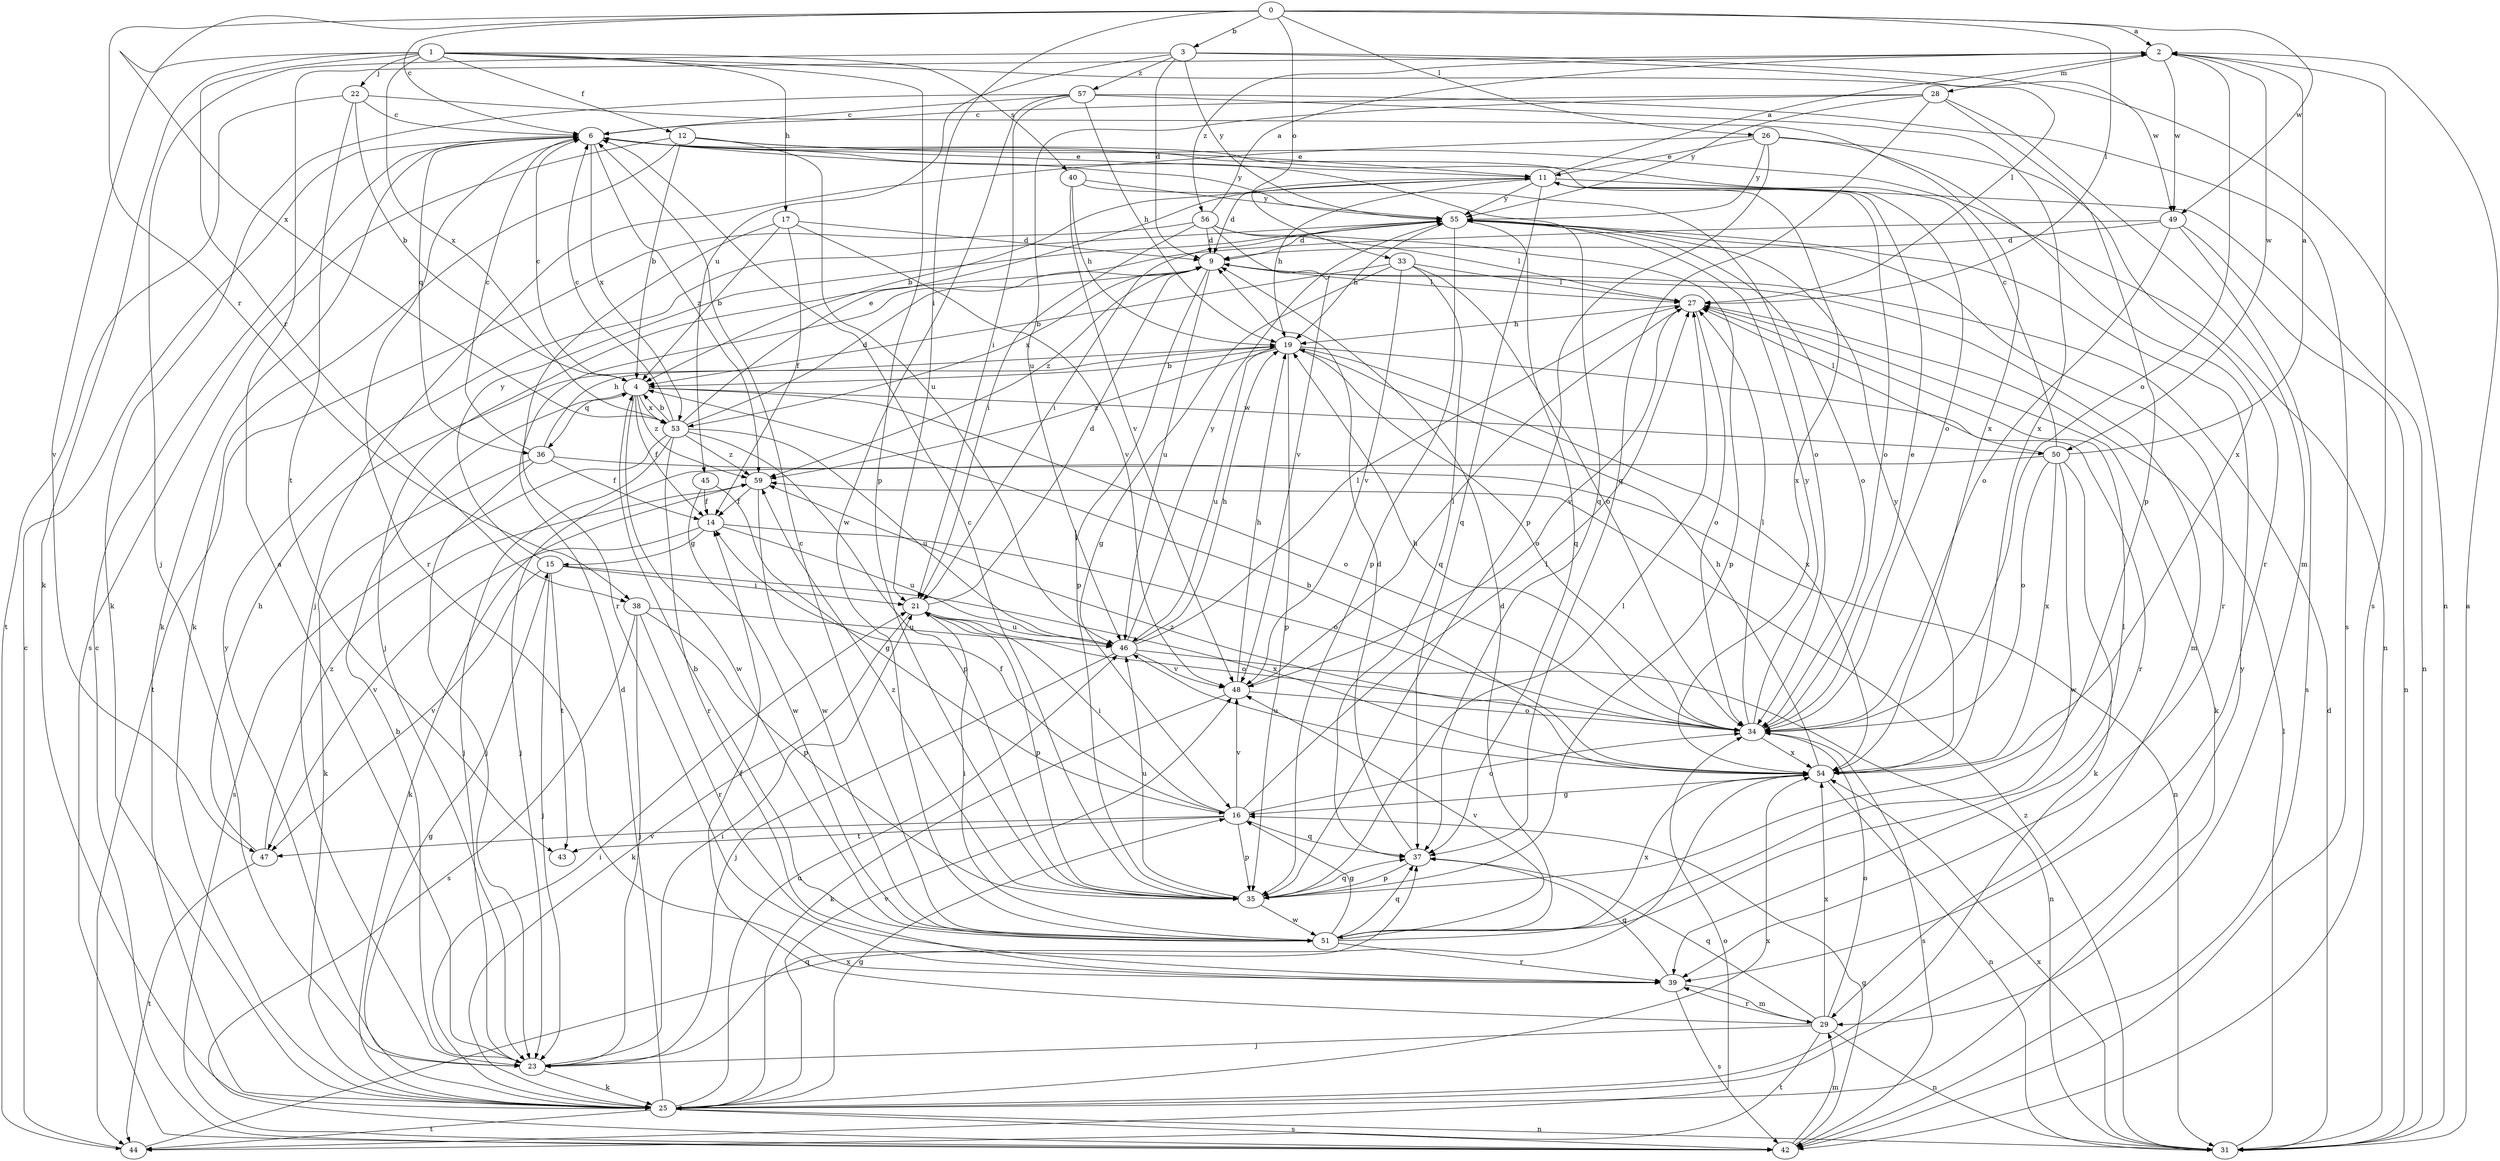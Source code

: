 strict digraph  {
0;
1;
2;
3;
4;
6;
9;
11;
12;
14;
15;
16;
17;
19;
21;
22;
23;
25;
26;
27;
28;
29;
31;
33;
34;
35;
36;
37;
38;
39;
40;
42;
43;
44;
45;
46;
47;
48;
49;
50;
51;
53;
54;
55;
56;
57;
59;
0 -> 2  [label=a];
0 -> 3  [label=b];
0 -> 6  [label=c];
0 -> 21  [label=i];
0 -> 26  [label=l];
0 -> 27  [label=l];
0 -> 33  [label=o];
0 -> 38  [label=r];
0 -> 49  [label=w];
0 -> 53  [label=x];
1 -> 12  [label=f];
1 -> 17  [label=h];
1 -> 22  [label=j];
1 -> 25  [label=k];
1 -> 35  [label=p];
1 -> 38  [label=r];
1 -> 40  [label=s];
1 -> 47  [label=v];
1 -> 49  [label=w];
1 -> 53  [label=x];
2 -> 28  [label=m];
2 -> 34  [label=o];
2 -> 42  [label=s];
2 -> 49  [label=w];
2 -> 50  [label=w];
2 -> 56  [label=z];
3 -> 9  [label=d];
3 -> 23  [label=j];
3 -> 27  [label=l];
3 -> 31  [label=n];
3 -> 45  [label=u];
3 -> 55  [label=y];
3 -> 57  [label=z];
4 -> 6  [label=c];
4 -> 14  [label=f];
4 -> 34  [label=o];
4 -> 36  [label=q];
4 -> 50  [label=w];
4 -> 51  [label=w];
4 -> 53  [label=x];
4 -> 59  [label=z];
6 -> 11  [label=e];
6 -> 25  [label=k];
6 -> 34  [label=o];
6 -> 36  [label=q];
6 -> 37  [label=q];
6 -> 39  [label=r];
6 -> 53  [label=x];
6 -> 55  [label=y];
6 -> 59  [label=z];
9 -> 27  [label=l];
9 -> 29  [label=m];
9 -> 35  [label=p];
9 -> 46  [label=u];
9 -> 53  [label=x];
9 -> 59  [label=z];
11 -> 2  [label=a];
11 -> 4  [label=b];
11 -> 9  [label=d];
11 -> 19  [label=h];
11 -> 31  [label=n];
11 -> 34  [label=o];
11 -> 37  [label=q];
11 -> 54  [label=x];
11 -> 55  [label=y];
12 -> 4  [label=b];
12 -> 11  [label=e];
12 -> 25  [label=k];
12 -> 31  [label=n];
12 -> 42  [label=s];
12 -> 46  [label=u];
14 -> 15  [label=g];
14 -> 34  [label=o];
14 -> 46  [label=u];
14 -> 47  [label=v];
15 -> 21  [label=i];
15 -> 23  [label=j];
15 -> 43  [label=t];
15 -> 47  [label=v];
15 -> 54  [label=x];
15 -> 55  [label=y];
16 -> 14  [label=f];
16 -> 21  [label=i];
16 -> 27  [label=l];
16 -> 34  [label=o];
16 -> 35  [label=p];
16 -> 37  [label=q];
16 -> 43  [label=t];
16 -> 47  [label=v];
16 -> 48  [label=v];
17 -> 4  [label=b];
17 -> 9  [label=d];
17 -> 14  [label=f];
17 -> 39  [label=r];
17 -> 48  [label=v];
19 -> 4  [label=b];
19 -> 34  [label=o];
19 -> 35  [label=p];
19 -> 39  [label=r];
19 -> 46  [label=u];
19 -> 54  [label=x];
19 -> 59  [label=z];
21 -> 9  [label=d];
21 -> 25  [label=k];
21 -> 34  [label=o];
21 -> 35  [label=p];
21 -> 46  [label=u];
22 -> 4  [label=b];
22 -> 6  [label=c];
22 -> 43  [label=t];
22 -> 44  [label=t];
22 -> 54  [label=x];
23 -> 2  [label=a];
23 -> 4  [label=b];
23 -> 21  [label=i];
23 -> 25  [label=k];
23 -> 37  [label=q];
23 -> 55  [label=y];
25 -> 9  [label=d];
25 -> 15  [label=g];
25 -> 16  [label=g];
25 -> 21  [label=i];
25 -> 31  [label=n];
25 -> 42  [label=s];
25 -> 44  [label=t];
25 -> 46  [label=u];
25 -> 48  [label=v];
25 -> 54  [label=x];
25 -> 55  [label=y];
26 -> 11  [label=e];
26 -> 23  [label=j];
26 -> 35  [label=p];
26 -> 39  [label=r];
26 -> 54  [label=x];
26 -> 55  [label=y];
27 -> 19  [label=h];
27 -> 25  [label=k];
27 -> 34  [label=o];
27 -> 48  [label=v];
28 -> 6  [label=c];
28 -> 29  [label=m];
28 -> 35  [label=p];
28 -> 37  [label=q];
28 -> 46  [label=u];
28 -> 55  [label=y];
29 -> 14  [label=f];
29 -> 23  [label=j];
29 -> 31  [label=n];
29 -> 34  [label=o];
29 -> 37  [label=q];
29 -> 39  [label=r];
29 -> 44  [label=t];
29 -> 54  [label=x];
31 -> 2  [label=a];
31 -> 9  [label=d];
31 -> 27  [label=l];
31 -> 54  [label=x];
31 -> 59  [label=z];
33 -> 4  [label=b];
33 -> 16  [label=g];
33 -> 27  [label=l];
33 -> 34  [label=o];
33 -> 37  [label=q];
33 -> 48  [label=v];
34 -> 11  [label=e];
34 -> 19  [label=h];
34 -> 27  [label=l];
34 -> 42  [label=s];
34 -> 54  [label=x];
34 -> 55  [label=y];
35 -> 6  [label=c];
35 -> 27  [label=l];
35 -> 37  [label=q];
35 -> 46  [label=u];
35 -> 51  [label=w];
35 -> 59  [label=z];
36 -> 6  [label=c];
36 -> 14  [label=f];
36 -> 19  [label=h];
36 -> 23  [label=j];
36 -> 25  [label=k];
36 -> 31  [label=n];
37 -> 9  [label=d];
37 -> 35  [label=p];
38 -> 23  [label=j];
38 -> 35  [label=p];
38 -> 39  [label=r];
38 -> 42  [label=s];
38 -> 46  [label=u];
39 -> 29  [label=m];
39 -> 37  [label=q];
39 -> 42  [label=s];
40 -> 19  [label=h];
40 -> 34  [label=o];
40 -> 48  [label=v];
40 -> 55  [label=y];
42 -> 6  [label=c];
42 -> 16  [label=g];
42 -> 29  [label=m];
44 -> 6  [label=c];
44 -> 34  [label=o];
44 -> 54  [label=x];
45 -> 14  [label=f];
45 -> 16  [label=g];
45 -> 51  [label=w];
46 -> 19  [label=h];
46 -> 23  [label=j];
46 -> 27  [label=l];
46 -> 31  [label=n];
46 -> 48  [label=v];
46 -> 55  [label=y];
47 -> 19  [label=h];
47 -> 44  [label=t];
47 -> 59  [label=z];
48 -> 19  [label=h];
48 -> 25  [label=k];
48 -> 27  [label=l];
48 -> 34  [label=o];
49 -> 9  [label=d];
49 -> 23  [label=j];
49 -> 31  [label=n];
49 -> 34  [label=o];
49 -> 42  [label=s];
50 -> 2  [label=a];
50 -> 6  [label=c];
50 -> 23  [label=j];
50 -> 25  [label=k];
50 -> 27  [label=l];
50 -> 34  [label=o];
50 -> 51  [label=w];
50 -> 54  [label=x];
51 -> 4  [label=b];
51 -> 6  [label=c];
51 -> 9  [label=d];
51 -> 16  [label=g];
51 -> 21  [label=i];
51 -> 27  [label=l];
51 -> 37  [label=q];
51 -> 39  [label=r];
51 -> 48  [label=v];
51 -> 54  [label=x];
53 -> 4  [label=b];
53 -> 6  [label=c];
53 -> 9  [label=d];
53 -> 11  [label=e];
53 -> 23  [label=j];
53 -> 35  [label=p];
53 -> 39  [label=r];
53 -> 42  [label=s];
53 -> 46  [label=u];
53 -> 59  [label=z];
54 -> 4  [label=b];
54 -> 16  [label=g];
54 -> 19  [label=h];
54 -> 31  [label=n];
54 -> 46  [label=u];
54 -> 55  [label=y];
54 -> 59  [label=z];
55 -> 9  [label=d];
55 -> 19  [label=h];
55 -> 21  [label=i];
55 -> 34  [label=o];
55 -> 35  [label=p];
55 -> 37  [label=q];
55 -> 39  [label=r];
56 -> 2  [label=a];
56 -> 9  [label=d];
56 -> 21  [label=i];
56 -> 27  [label=l];
56 -> 35  [label=p];
56 -> 44  [label=t];
56 -> 48  [label=v];
57 -> 6  [label=c];
57 -> 19  [label=h];
57 -> 21  [label=i];
57 -> 25  [label=k];
57 -> 42  [label=s];
57 -> 51  [label=w];
57 -> 54  [label=x];
59 -> 14  [label=f];
59 -> 25  [label=k];
59 -> 51  [label=w];
}
